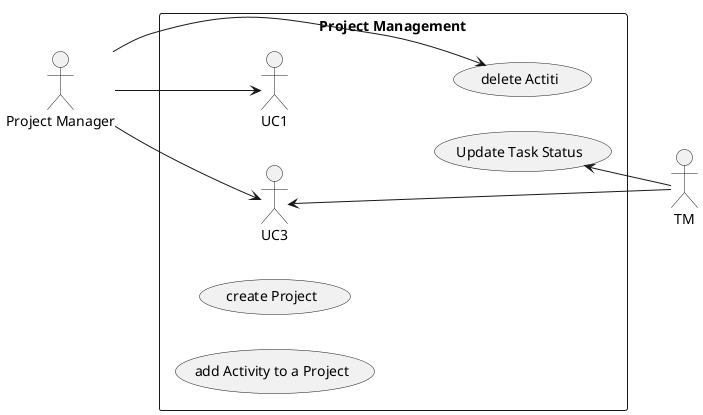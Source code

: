 @startuml

left to right direction

actor "Project Manager" as PM




rectangle "Project Management" {
  usecase "create Project" as createProject
  usecase "add Activity to a Project" as addActivity
  usecase "delete Actiti" as UC2
  usecase "Update Task Status" as UC4
  
  UC1 -[hidden]right- UC3
  UC2 -[hidden]right- UC4
  UC1 -[hidden]down- UC2
  UC3 -[hidden]down- UC4
}

PM --> UC1
PM --> UC3
PM --> UC2
UC4 <-- TM
UC3 <-- TM

@enduml